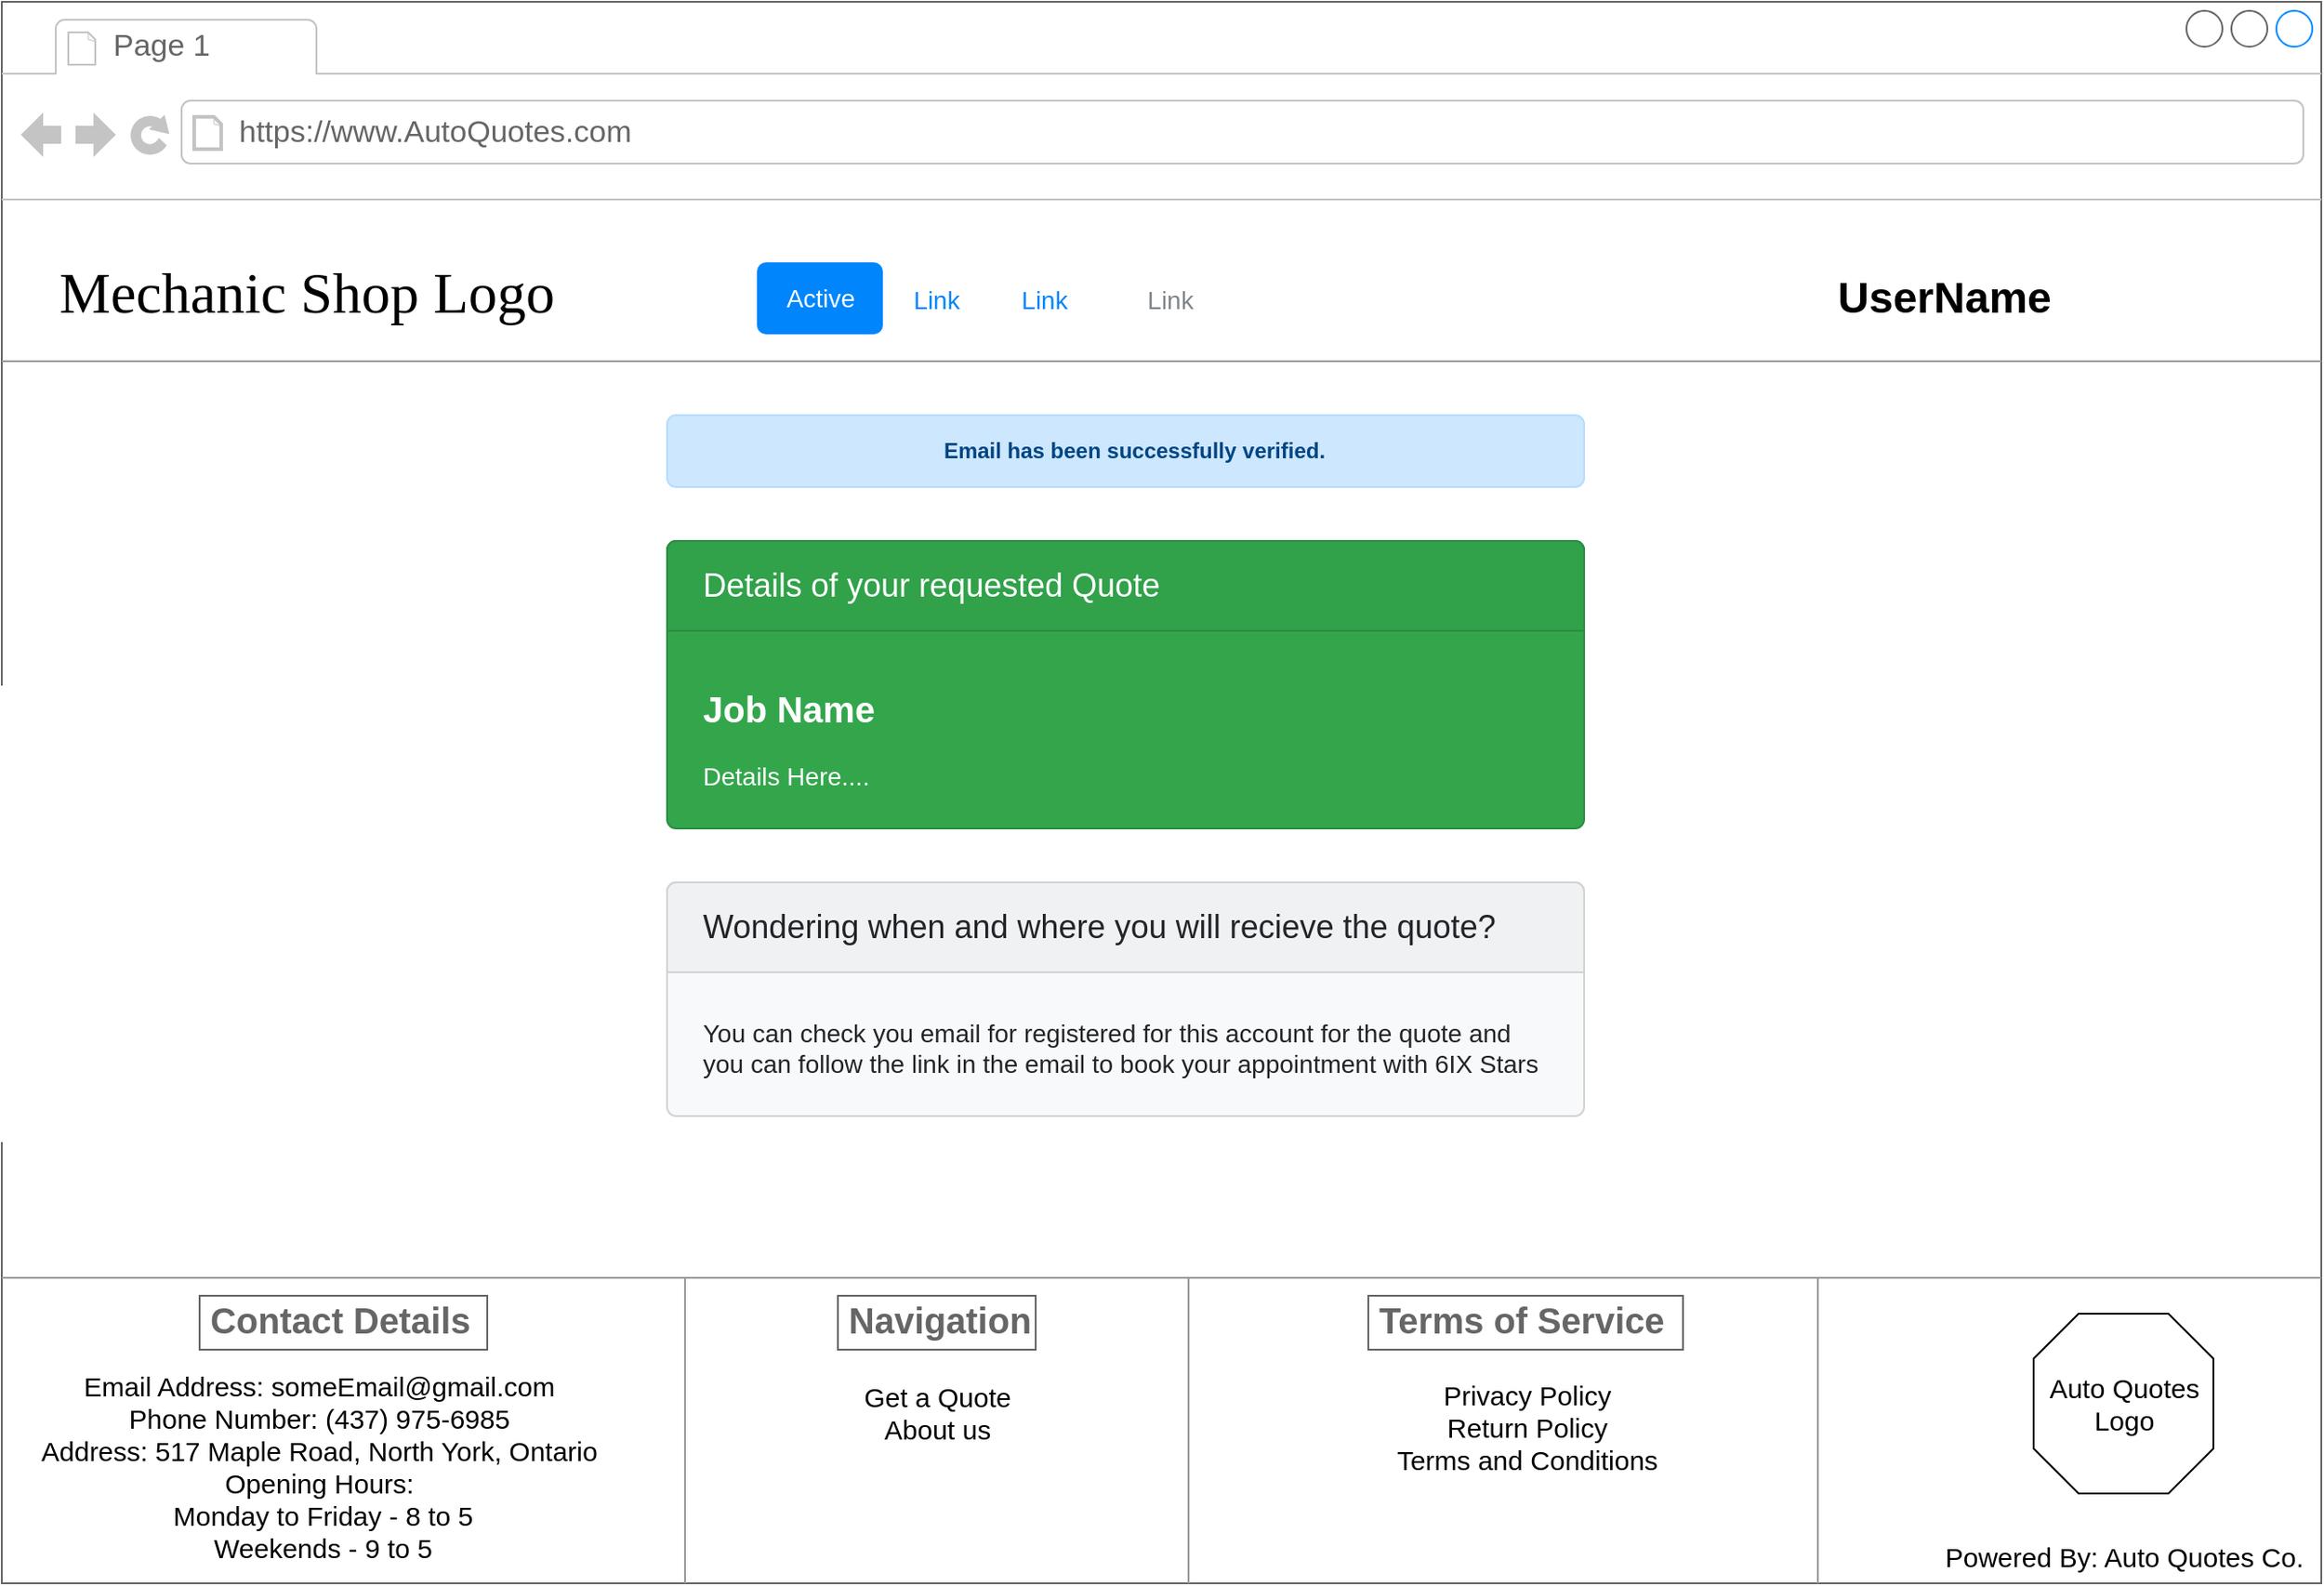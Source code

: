 <mxfile version="20.2.3" type="device" pages="2"><diagram name="Page-1" id="2cc2dc42-3aac-f2a9-1cec-7a8b7cbee084"><mxGraphModel dx="1585" dy="986" grid="1" gridSize="10" guides="1" tooltips="1" connect="1" arrows="1" fold="1" page="1" pageScale="1" pageWidth="1100" pageHeight="850" background="#ffffff" math="0" shadow="0"><root><mxCell id="0"/><mxCell id="1" parent="0"/><mxCell id="7026571954dc6520-1" value="" style="strokeWidth=1;shadow=0;dashed=0;align=left;html=1;shape=mxgraph.mockup.containers.browserWindow;rSize=0;strokeColor=#666666;mainText=,;recursiveResize=0;rounded=0;labelBackgroundColor=none;fontFamily=Verdana;fontSize=12" parent="1" vertex="1"><mxGeometry x="30" y="20" width="1290" height="880" as="geometry"/></mxCell><mxCell id="7026571954dc6520-2" value="Page 1" style="strokeWidth=1;shadow=0;dashed=0;align=center;html=1;shape=mxgraph.mockup.containers.anchor;fontSize=17;fontColor=#666666;align=left;" parent="7026571954dc6520-1" vertex="1"><mxGeometry x="60" y="12" width="110" height="26" as="geometry"/></mxCell><mxCell id="7026571954dc6520-3" value="https://www.AutoQuotes.com" style="strokeWidth=1;shadow=0;dashed=0;align=center;html=1;shape=mxgraph.mockup.containers.anchor;rSize=0;fontSize=17;fontColor=#666666;align=left;" parent="7026571954dc6520-1" vertex="1"><mxGeometry x="130" y="60" width="250" height="26" as="geometry"/></mxCell><mxCell id="7026571954dc6520-4" value="&lt;font style=&quot;font-size: 32px;&quot;&gt;Mechanic Shop Logo&lt;/font&gt;" style="text;html=1;points=[];align=left;verticalAlign=top;spacingTop=-4;fontSize=30;fontFamily=Verdana" parent="7026571954dc6520-1" vertex="1"><mxGeometry x="30" y="140" width="340" height="50" as="geometry"/></mxCell><mxCell id="7026571954dc6520-15" value="" style="verticalLabelPosition=bottom;shadow=0;dashed=0;align=center;html=1;verticalAlign=top;strokeWidth=1;shape=mxgraph.mockup.markup.line;strokeColor=#999999;rounded=0;labelBackgroundColor=none;fillColor=#ffffff;fontFamily=Verdana;fontSize=12;fontColor=#000000;" parent="7026571954dc6520-1" vertex="1"><mxGeometry y="190" width="1290" height="20" as="geometry"/></mxCell><mxCell id="7026571954dc6520-21" value="" style="verticalLabelPosition=bottom;shadow=0;dashed=0;align=center;html=1;verticalAlign=top;strokeWidth=1;shape=mxgraph.mockup.markup.line;strokeColor=#999999;rounded=0;labelBackgroundColor=none;fillColor=#ffffff;fontFamily=Verdana;fontSize=12;fontColor=#000000;" parent="7026571954dc6520-1" vertex="1"><mxGeometry y="700" width="1290" height="20" as="geometry"/></mxCell><mxCell id="uxIm0OtAlCZmldJRl4W5-6" value="Active" style="html=1;shadow=0;dashed=0;shape=mxgraph.bootstrap.rrect;rSize=5;fillColor=#0085FC;strokeColor=none;fontSize=14;fontColor=#ffffff;" parent="7026571954dc6520-1" vertex="1"><mxGeometry x="420" y="145" width="70" height="40" as="geometry"/></mxCell><mxCell id="uxIm0OtAlCZmldJRl4W5-7" value="Link" style="fillColor=none;strokeColor=none;fontSize=14;fontColor=#0085FC;" parent="7026571954dc6520-1" vertex="1"><mxGeometry x="490" y="145" width="60" height="40" as="geometry"/></mxCell><mxCell id="uxIm0OtAlCZmldJRl4W5-8" value="Link" style="fillColor=none;strokeColor=none;fontSize=14;fontColor=#0085FC;" parent="7026571954dc6520-1" vertex="1"><mxGeometry x="550" y="145" width="60" height="40" as="geometry"/></mxCell><mxCell id="uxIm0OtAlCZmldJRl4W5-9" value="Link" style="fillColor=none;strokeColor=none;fontSize=14;fontColor=#7D868C;" parent="7026571954dc6520-1" vertex="1"><mxGeometry x="610" y="145" width="80" height="40" as="geometry"/></mxCell><mxCell id="uxIm0OtAlCZmldJRl4W5-10" value="" style="shape=image;html=1;verticalAlign=top;verticalLabelPosition=bottom;labelBackgroundColor=#ffffff;imageAspect=0;aspect=fixed;image=https://cdn3.iconfinder.com/data/icons/essential-rounded/64/Rounded-31-128.png" parent="7026571954dc6520-1" vertex="1"><mxGeometry x="1160" y="143" width="44" height="44" as="geometry"/></mxCell><mxCell id="uxIm0OtAlCZmldJRl4W5-12" value="" style="shape=image;html=1;verticalAlign=top;verticalLabelPosition=bottom;labelBackgroundColor=#ffffff;imageAspect=0;aspect=fixed;image=https://cdn3.iconfinder.com/data/icons/user-interface-169/32/login-128.png" parent="7026571954dc6520-1" vertex="1"><mxGeometry x="1210" y="142.5" width="45" height="45" as="geometry"/></mxCell><mxCell id="uxIm0OtAlCZmldJRl4W5-13" value="UserName" style="text;strokeColor=none;fillColor=none;html=1;fontSize=24;fontStyle=1;verticalAlign=middle;align=center;" parent="7026571954dc6520-1" vertex="1"><mxGeometry x="1020" y="145" width="120" height="40" as="geometry"/></mxCell><mxCell id="uxIm0OtAlCZmldJRl4W5-17" value="&lt;h3&gt;Contact Details&lt;/h3&gt;" style="strokeWidth=1;shadow=0;dashed=0;align=center;html=1;shape=mxgraph.mockup.text.textBox;fontColor=#666666;align=left;fontSize=17;spacingLeft=4;spacingTop=-3;strokeColor=#666666;mainText=" parent="7026571954dc6520-1" vertex="1"><mxGeometry x="110" y="720" width="160" height="30" as="geometry"/></mxCell><mxCell id="uxIm0OtAlCZmldJRl4W5-19" value="&lt;div style=&quot;text-align: center;&quot;&gt;&lt;span style=&quot;font-size: 15px; background-color: initial;&quot;&gt;Email Address: someEmail@gmail.com&lt;/span&gt;&lt;/div&gt;&lt;font style=&quot;font-size: 15px;&quot;&gt;&lt;div style=&quot;text-align: center;&quot;&gt;&lt;span style=&quot;background-color: initial;&quot;&gt;Phone Number: (437) 975-6985&lt;/span&gt;&lt;/div&gt;&lt;div style=&quot;text-align: center;&quot;&gt;&lt;span style=&quot;background-color: initial;&quot;&gt;Address: 517 Maple Road, North York, Ontario&lt;/span&gt;&lt;/div&gt;&lt;div style=&quot;text-align: center;&quot;&gt;&lt;span style=&quot;background-color: initial;&quot;&gt;Opening Hours:&lt;/span&gt;&lt;/div&gt;&lt;span style=&quot;white-space: pre;&quot;&gt;&lt;div style=&quot;text-align: center;&quot;&gt;&lt;span style=&quot;background-color: initial;&quot;&gt; &lt;/span&gt;&lt;span style=&quot;background-color: initial; white-space: normal;&quot;&gt;Monday to Friday - 8 to 5&lt;/span&gt;&lt;/div&gt;&lt;/span&gt;&lt;span style=&quot;white-space: pre;&quot;&gt;&lt;div style=&quot;text-align: center;&quot;&gt;&lt;span style=&quot;background-color: initial;&quot;&gt; &lt;/span&gt;&lt;span style=&quot;background-color: initial; white-space: normal;&quot;&gt;Weekends - 9 to 5&lt;/span&gt;&lt;/div&gt;&lt;/span&gt;&lt;/font&gt;" style="text;spacingTop=-5;whiteSpace=wrap;html=1;align=left;fontSize=12;fontFamily=Helvetica;fillColor=none;strokeColor=none;" parent="7026571954dc6520-1" vertex="1"><mxGeometry x="20" y="760" width="360" height="100" as="geometry"/></mxCell><mxCell id="uxIm0OtAlCZmldJRl4W5-18" value="" style="verticalLabelPosition=bottom;shadow=0;dashed=0;align=center;html=1;verticalAlign=top;strokeWidth=1;shape=mxgraph.mockup.markup.line;strokeColor=#999999;direction=north;fontSize=32;" parent="7026571954dc6520-1" vertex="1"><mxGeometry x="370" y="710" width="20" height="170" as="geometry"/></mxCell><mxCell id="uxIm0OtAlCZmldJRl4W5-21" value="Powered By: Auto Quotes Co." style="text;html=1;align=center;verticalAlign=middle;resizable=0;points=[];autosize=1;strokeColor=none;fillColor=none;fontSize=15;" parent="7026571954dc6520-1" vertex="1"><mxGeometry x="1070" y="850" width="220" height="30" as="geometry"/></mxCell><mxCell id="uxIm0OtAlCZmldJRl4W5-22" value="&lt;h3&gt;Terms of Service&lt;/h3&gt;" style="strokeWidth=1;shadow=0;dashed=0;align=center;html=1;shape=mxgraph.mockup.text.textBox;fontColor=#666666;align=left;fontSize=17;spacingLeft=4;spacingTop=-3;strokeColor=#666666;mainText=" parent="7026571954dc6520-1" vertex="1"><mxGeometry x="760" y="720" width="175" height="30" as="geometry"/></mxCell><mxCell id="uxIm0OtAlCZmldJRl4W5-24" value="Privacy Policy&lt;br&gt;Return Policy&lt;br&gt;Terms and Conditions" style="text;html=1;align=center;verticalAlign=top;resizable=0;points=[];autosize=1;strokeColor=none;fillColor=none;fontSize=15;" parent="7026571954dc6520-1" vertex="1"><mxGeometry x="762.5" y="760" width="170" height="70" as="geometry"/></mxCell><mxCell id="uxIm0OtAlCZmldJRl4W5-25" value="" style="verticalLabelPosition=bottom;verticalAlign=top;html=1;shape=mxgraph.basic.polygon;polyCoords=[[0.25,0],[0.75,0],[1,0.25],[1,0.75],[0.75,1],[0.25,1],[0,0.75],[0,0.25]];polyline=0;fontSize=15;" parent="7026571954dc6520-1" vertex="1"><mxGeometry x="1130" y="730" width="100" height="100" as="geometry"/></mxCell><mxCell id="uxIm0OtAlCZmldJRl4W5-26" value="Auto Quotes&lt;br&gt;Logo" style="text;html=1;align=center;verticalAlign=middle;resizable=0;points=[];autosize=1;strokeColor=none;fillColor=none;fontSize=15;" parent="7026571954dc6520-1" vertex="1"><mxGeometry x="1125" y="755" width="110" height="50" as="geometry"/></mxCell><mxCell id="uxIm0OtAlCZmldJRl4W5-27" value="" style="verticalLabelPosition=bottom;shadow=0;dashed=0;align=center;html=1;verticalAlign=top;strokeWidth=1;shape=mxgraph.mockup.markup.line;strokeColor=#999999;direction=north;fontSize=15;" parent="7026571954dc6520-1" vertex="1"><mxGeometry x="650" y="710" width="20" height="170" as="geometry"/></mxCell><mxCell id="uxIm0OtAlCZmldJRl4W5-28" value="&lt;h3&gt;Navigation&lt;/h3&gt;" style="strokeWidth=1;shadow=0;dashed=0;align=center;html=1;shape=mxgraph.mockup.text.textBox;fontColor=#666666;align=left;fontSize=17;spacingLeft=4;spacingTop=-3;strokeColor=#666666;mainText=" parent="7026571954dc6520-1" vertex="1"><mxGeometry x="465" y="720" width="110" height="30" as="geometry"/></mxCell><mxCell id="uxIm0OtAlCZmldJRl4W5-29" value="" style="verticalLabelPosition=bottom;shadow=0;dashed=0;align=center;html=1;verticalAlign=top;strokeWidth=1;shape=mxgraph.mockup.markup.line;strokeColor=#999999;direction=north;fontSize=15;" parent="7026571954dc6520-1" vertex="1"><mxGeometry x="1000" y="710" width="20" height="170" as="geometry"/></mxCell><mxCell id="uxIm0OtAlCZmldJRl4W5-30" value="Get a Quote&lt;br&gt;About us" style="text;html=1;align=center;verticalAlign=middle;resizable=0;points=[];autosize=1;strokeColor=none;fillColor=none;fontSize=15;" parent="7026571954dc6520-1" vertex="1"><mxGeometry x="465" y="760" width="110" height="50" as="geometry"/></mxCell><mxCell id="C9WHmm2y71CKixGZEgj8-1" value="&lt;b&gt;Email has been successfully verified.&lt;/b&gt;" style="html=1;shadow=0;dashed=0;shape=mxgraph.bootstrap.rrect;rSize=5;strokeColor=#B8DCFE;strokeWidth=1;fillColor=#CCE7FE;fontColor=#004583;whiteSpace=wrap;align=center;verticalAlign=middle;spacingLeft=10;" vertex="1" parent="7026571954dc6520-1"><mxGeometry x="370" y="230" width="510" height="40" as="geometry"/></mxCell><mxCell id="C9WHmm2y71CKixGZEgj8-2" value="&lt;b&gt;&lt;font style=&quot;font-size: 20px&quot;&gt;Job Name&lt;/font&gt;&lt;/b&gt;&lt;br style=&quot;font-size: 14px&quot;&gt;&lt;br style=&quot;font-size: 14px&quot;&gt;Details Here...." style="html=1;shadow=0;dashed=0;shape=mxgraph.bootstrap.rrect;rSize=5;strokeColor=#2B8D40;html=1;whiteSpace=wrap;fillColor=#33A64C;fontColor=#ffffff;verticalAlign=bottom;align=left;spacing=20;spacingBottom=0;fontSize=14;" vertex="1" parent="7026571954dc6520-1"><mxGeometry x="370" y="300" width="510" height="160" as="geometry"/></mxCell><mxCell id="C9WHmm2y71CKixGZEgj8-3" value="Details of your requested Quote" style="html=1;shadow=0;dashed=0;shape=mxgraph.bootstrap.topButton;rSize=5;perimeter=none;whiteSpace=wrap;fillColor=#31A14A;strokeColor=#2B8D40;fontColor=#ffffff;resizeWidth=1;fontSize=18;align=left;spacing=20;" vertex="1" parent="C9WHmm2y71CKixGZEgj8-2"><mxGeometry width="510" height="50" relative="1" as="geometry"/></mxCell><mxCell id="C9WHmm2y71CKixGZEgj8-4" value="You can check you email for registered for this account for the quote and you can follow the link in the email to book your appointment with 6IX Stars" style="html=1;shadow=0;dashed=0;shape=mxgraph.bootstrap.rrect;rSize=5;strokeColor=#D2D3D4;html=1;whiteSpace=wrap;fillColor=#F8F9FA;fontColor=#212529;verticalAlign=bottom;align=left;spacing=20;spacingBottom=0;fontSize=14;" vertex="1" parent="7026571954dc6520-1"><mxGeometry x="370" y="490" width="510" height="130" as="geometry"/></mxCell><mxCell id="C9WHmm2y71CKixGZEgj8-5" value="Wondering when and where you will recieve the quote?" style="html=1;shadow=0;dashed=0;shape=mxgraph.bootstrap.topButton;rSize=5;perimeter=none;whiteSpace=wrap;fillColor=#F0F1F2;strokeColor=#D2D3D4;fontColor=#212529;resizeWidth=1;fontSize=18;align=left;spacing=20;" vertex="1" parent="C9WHmm2y71CKixGZEgj8-4"><mxGeometry width="510" height="50" relative="1" as="geometry"/></mxCell></root></mxGraphModel></diagram><diagram id="mIhOV0RNpQ1VE6VygX9t" name="Page-2"><mxGraphModel dx="1207" dy="671" grid="1" gridSize="10" guides="1" tooltips="1" connect="1" arrows="1" fold="1" page="1" pageScale="1" pageWidth="850" pageHeight="1100" math="0" shadow="0">&#xa;      <root>&#xa;        <mxCell id="0"/>&#xa;        <mxCell id="1" parent="0"/>&#xa;      </root>&#xa;    </mxGraphModel></diagram></mxfile>